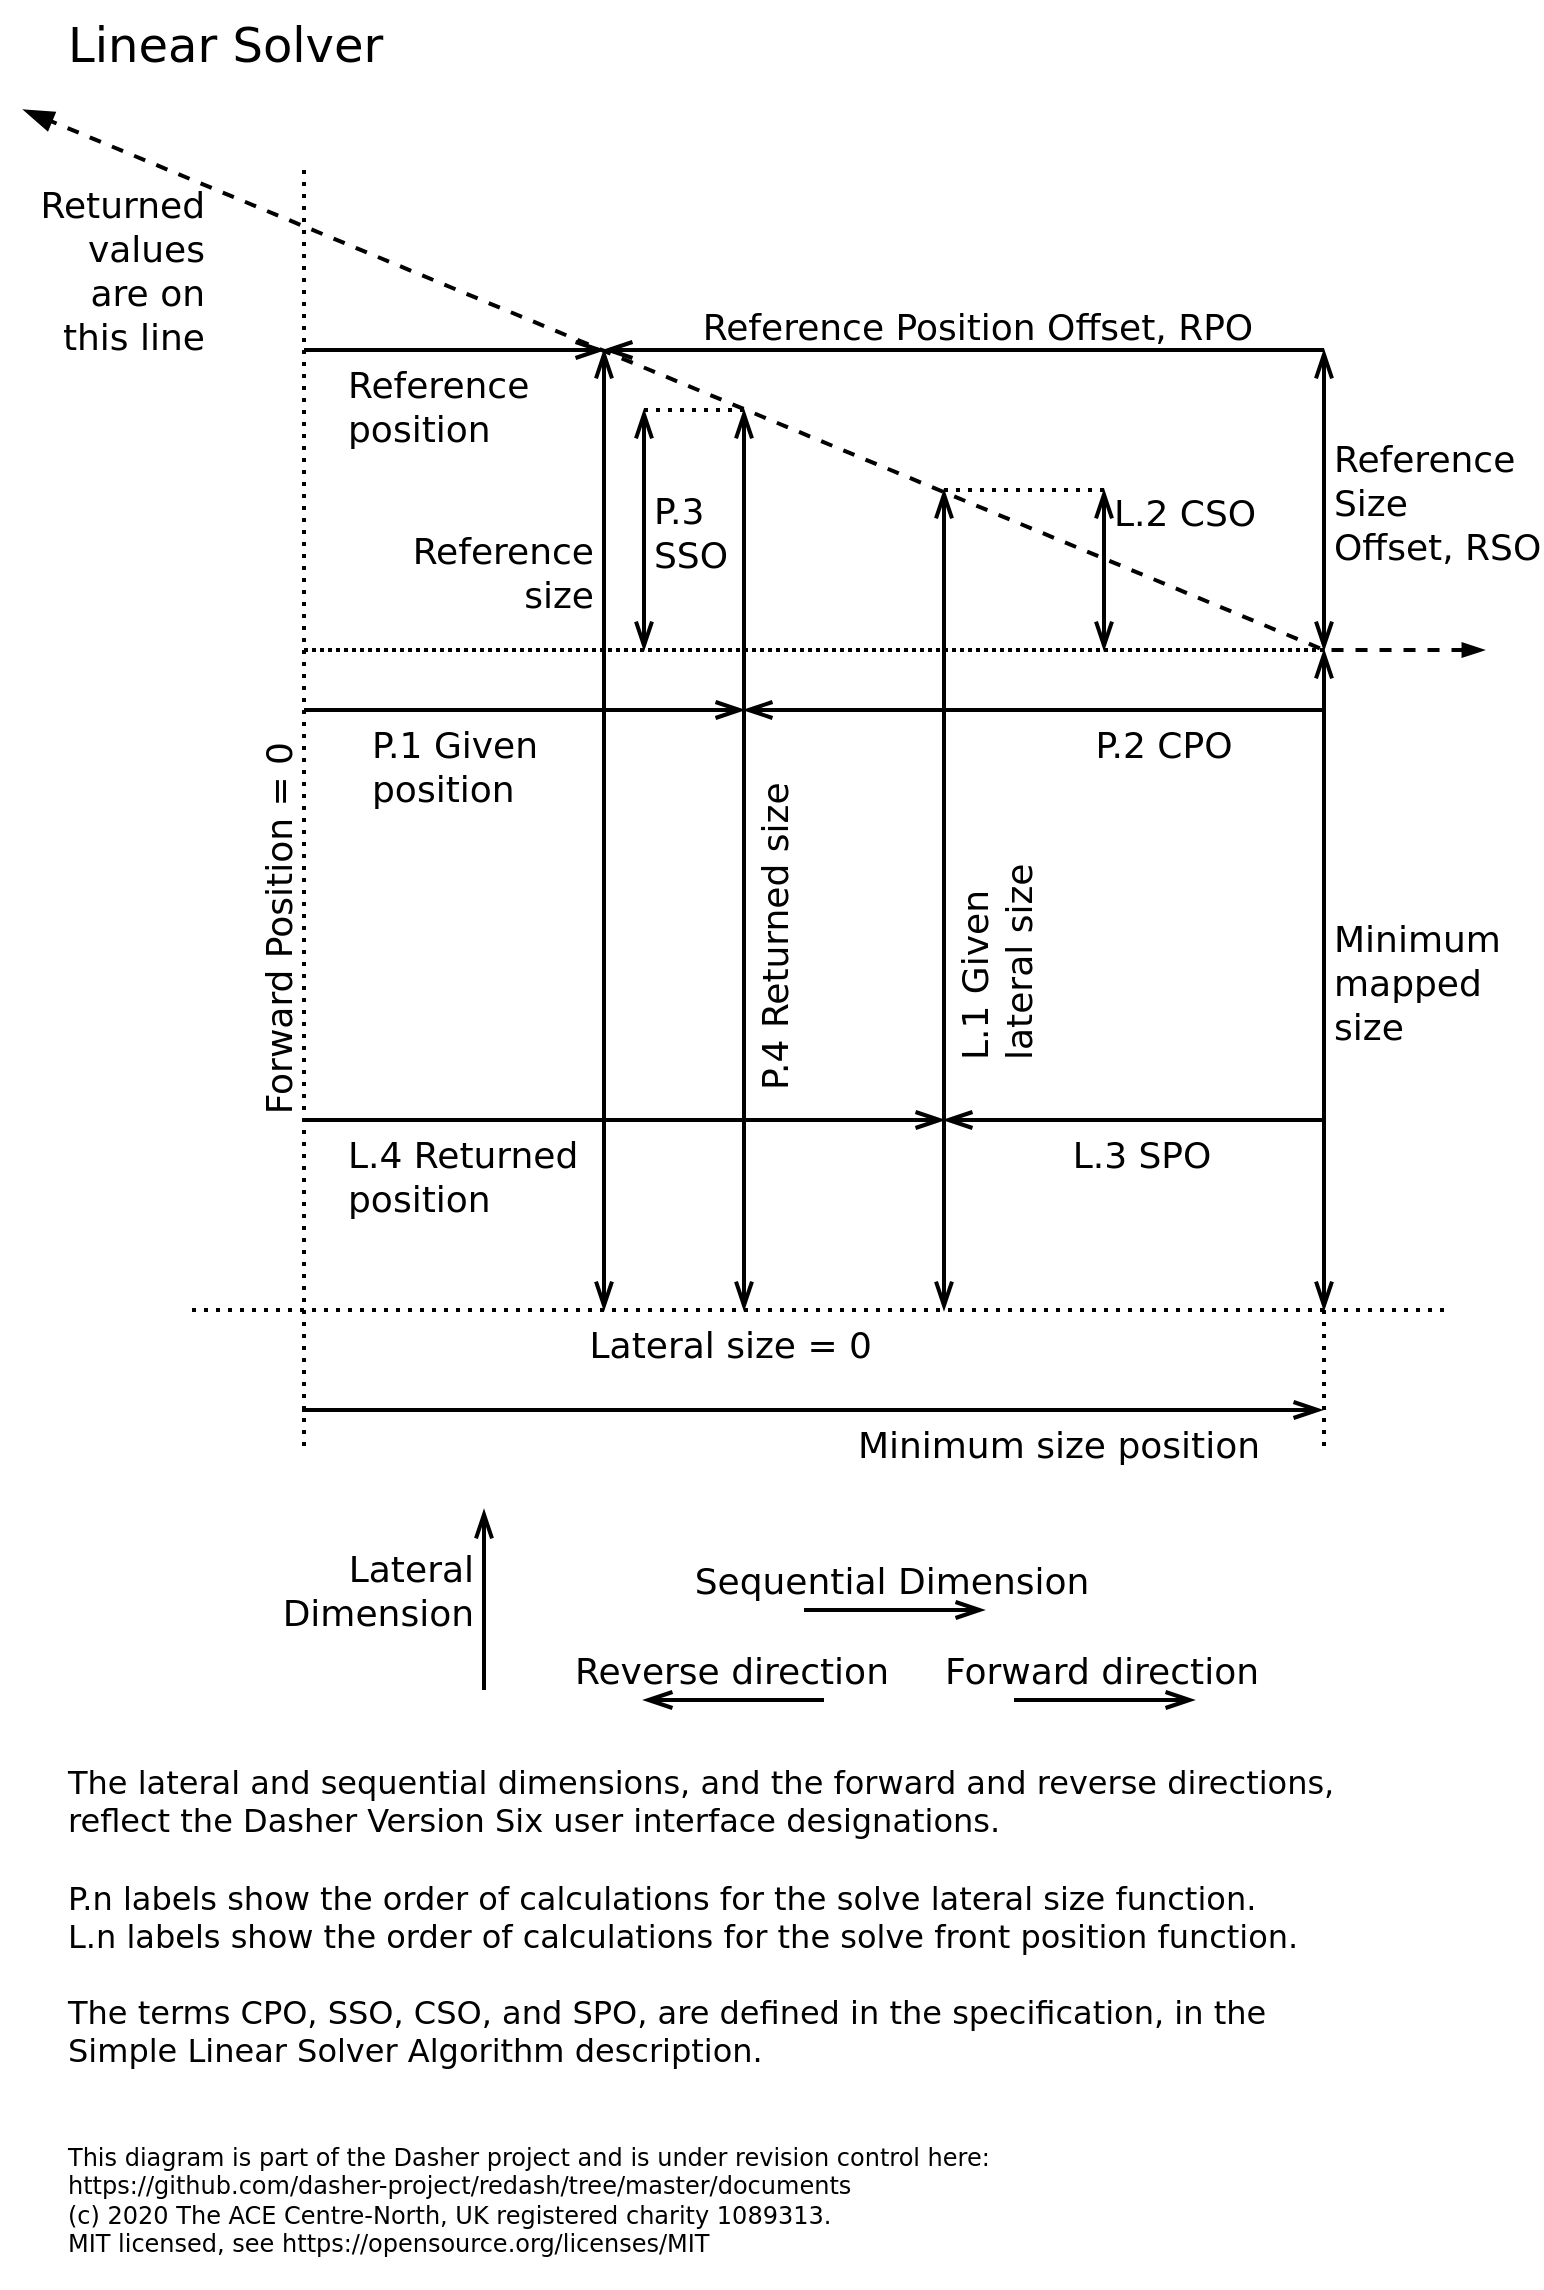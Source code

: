 <mxfile version="13.5.7" type="device"><diagram id="g4gpGZHWIscyPKEU3mQu" name="Page-1"><mxGraphModel dx="849" dy="1317" grid="1" gridSize="10" guides="1" tooltips="1" connect="1" arrows="1" fold="1" page="1" pageScale="1" pageWidth="827" pageHeight="1169" math="0" shadow="0"><root><mxCell id="0"/><mxCell id="1" parent="0"/><mxCell id="ACXhhaMDTXynWgi84yWd-6" value="&lt;font face=&quot;dejavu sans&quot;&gt;Forward Position = 0&lt;/font&gt;" style="endArrow=none;html=1;fontSize=18;strokeWidth=2;endFill=0;endSize=10;labelBackgroundColor=none;spacingTop=0;align=right;rounded=0;elbow=vertical;fontFamily=DejaVu Sans;startArrow=none;startFill=0;strokeColor=#000000;spacing=2;verticalAlign=bottom;horizontal=0;dashed=1;dashPattern=1 2;" parent="1" edge="1"><mxGeometry x="-0.094" width="50" height="50" relative="1" as="geometry"><mxPoint x="160" y="110" as="sourcePoint"/><mxPoint x="160" y="750" as="targetPoint"/><mxPoint as="offset"/></mxGeometry></mxCell><mxCell id="ACXhhaMDTXynWgi84yWd-11" value="Lateral&#10;Dimension" style="endArrow=openThin;fontSize=18;strokeWidth=2;endFill=0;endSize=10;labelBackgroundColor=none;spacingTop=0;align=right;rounded=0;elbow=vertical;fontFamily=DejaVu Sans;startArrow=none;startFill=0;startSize=10;verticalAlign=middle;spacing=5;" parent="1" edge="1"><mxGeometry x="0.111" width="50" height="50" relative="1" as="geometry"><mxPoint x="250" y="870" as="sourcePoint"/><mxPoint x="250" y="780" as="targetPoint"/><mxPoint y="-1" as="offset"/></mxGeometry></mxCell><mxCell id="ACXhhaMDTXynWgi84yWd-14" value="Linear Solver" style="rounded=0;shadow=0;comic=0;labelBackgroundColor=none;strokeWidth=2;fillColor=none;fontFamily=DejaVu Sans;fontSize=24;fontColor=#000000;align=left;arcSize=20;spacingTop=0;spacingLeft=0;spacing=2;spacingBottom=0;spacingRight=0;points=[[0.2, 0], [0.4, 0], [0.6, 0], [0.8, 0], [0.5,1]];strokeColor=none;" parent="1" vertex="1"><mxGeometry x="40" y="25" width="490" height="40" as="geometry"/></mxCell><mxCell id="f4PTZ5k48entD9cV8Xlv-1" value="This diagram is part of the Dasher project and is under revision control here:&#10;https://github.com/dasher-project/redash/tree/master/documents&#10;(c) 2020 The ACE Centre-North, UK registered charity 1089313.&#10;MIT licensed, see https://opensource.org/licenses/MIT&#10;" style="rounded=0;shadow=0;comic=0;labelBackgroundColor=none;strokeWidth=2;fillColor=none;fontFamily=DejaVu Sans;fontSize=12;fontColor=#000000;align=left;arcSize=20;spacingTop=0;spacingLeft=0;spacing=2;spacingBottom=0;spacingRight=0;points=[[0.2, 0], [0.4, 0], [0.6, 0], [0.8, 0], [0.5,1]];strokeColor=none;whiteSpace=wrap;verticalAlign=top;" parent="1" vertex="1"><mxGeometry x="40" y="1090" width="640" height="70" as="geometry"/></mxCell><mxCell id="L3-kGB9mgJet8HXjzUh9-2" value="Sequential Dimension" style="endArrow=openThin;fontSize=18;strokeWidth=2;endFill=0;endSize=10;labelBackgroundColor=none;spacingTop=0;align=center;rounded=0;elbow=vertical;fontFamily=DejaVu Sans;startArrow=none;startFill=0;startSize=10;verticalAlign=bottom;spacing=5;" parent="1" edge="1"><mxGeometry x="-0.027" width="50" height="50" relative="1" as="geometry"><mxPoint x="410" y="830" as="sourcePoint"/><mxPoint x="500" y="830" as="targetPoint"/><mxPoint as="offset"/></mxGeometry></mxCell><mxCell id="WopVADwZLfe_lMqK0201-1" value="The lateral and sequential dimensions, and the forward and reverse directions, reflect the Dasher Version Six user interface designations.&lt;br&gt;&lt;br&gt;P.n labels show the order of calculations for the solve lateral size function.&lt;br&gt;L.n labels show the order of calculations for the solve front position function.&lt;br&gt;&lt;br&gt;The terms CPO, SSO, CSO, and SPO, are defined in the specification, in the Simple Linear Solver Algorithm description." style="rounded=0;shadow=0;comic=0;labelBackgroundColor=none;strokeWidth=2;fillColor=none;fontFamily=DejaVu Sans;fontSize=16;fontColor=#000000;align=left;arcSize=20;spacingTop=0;spacingLeft=0;spacing=2;spacingBottom=0;spacingRight=0;points=[[0.2, 0], [0.4, 0], [0.6, 0], [0.8, 0], [0.5,1]];strokeColor=none;whiteSpace=wrap;verticalAlign=top;html=1;" parent="1" vertex="1"><mxGeometry x="40" y="900" width="640" height="160" as="geometry"/></mxCell><mxCell id="WopVADwZLfe_lMqK0201-2" value="Forward direction" style="endArrow=openThin;fontSize=18;strokeWidth=2;endFill=0;endSize=10;labelBackgroundColor=none;spacingTop=0;align=center;rounded=0;elbow=vertical;fontFamily=DejaVu Sans;startArrow=none;startFill=0;startSize=10;verticalAlign=bottom;spacing=5;" parent="1" edge="1"><mxGeometry x="-0.027" width="50" height="50" relative="1" as="geometry"><mxPoint x="515" y="875" as="sourcePoint"/><mxPoint x="605" y="875" as="targetPoint"/><mxPoint as="offset"/></mxGeometry></mxCell><mxCell id="WopVADwZLfe_lMqK0201-3" value="Reverse direction" style="endArrow=none;fontSize=18;strokeWidth=2;endFill=0;endSize=10;labelBackgroundColor=none;spacingTop=0;align=center;rounded=0;elbow=vertical;fontFamily=DejaVu Sans;startArrow=openThin;startFill=0;startSize=10;verticalAlign=bottom;spacing=5;" parent="1" edge="1"><mxGeometry x="-0.027" width="50" height="50" relative="1" as="geometry"><mxPoint x="330" y="875" as="sourcePoint"/><mxPoint x="420" y="875" as="targetPoint"/><mxPoint as="offset"/></mxGeometry></mxCell><mxCell id="BizhHrUnf_D6rEe2esPo-2" value="Minimum size position" style="endArrow=openThin;fontSize=18;strokeWidth=2;endFill=0;endSize=10;labelBackgroundColor=none;spacingTop=0;align=right;rounded=0;elbow=vertical;fontFamily=DejaVu Sans;startArrow=none;startFill=0;startSize=10;verticalAlign=top;" parent="1" edge="1"><mxGeometry x="0.886" width="50" height="50" relative="1" as="geometry"><mxPoint x="159" y="730" as="sourcePoint"/><mxPoint x="669" y="730" as="targetPoint"/><mxPoint as="offset"/></mxGeometry></mxCell><mxCell id="HtctkJ2ENtSSy-htGcPK-1" value="Minimum&#10;mapped&#10;size" style="endArrow=openThin;fontSize=18;strokeWidth=2;endFill=0;endSize=10;labelBackgroundColor=none;spacingTop=0;align=left;rounded=0;elbow=vertical;fontFamily=DejaVu Sans;startArrow=openThin;startFill=0;startSize=10;verticalAlign=middle;spacing=5;" edge="1" parent="1"><mxGeometry width="50" height="50" relative="1" as="geometry"><mxPoint x="670" y="680" as="sourcePoint"/><mxPoint x="670" y="350" as="targetPoint"/><mxPoint as="offset"/></mxGeometry></mxCell><mxCell id="HtctkJ2ENtSSy-htGcPK-2" value="Reference&#10;size" style="endArrow=openThin;fontSize=18;strokeWidth=2;endFill=0;endSize=10;labelBackgroundColor=none;spacingTop=0;align=right;rounded=0;elbow=vertical;fontFamily=DejaVu Sans;startArrow=openThin;startFill=0;startSize=10;verticalAlign=middle;spacing=5;" edge="1" parent="1"><mxGeometry x="0.542" width="50" height="50" relative="1" as="geometry"><mxPoint x="310" y="680" as="sourcePoint"/><mxPoint x="310" y="200" as="targetPoint"/><mxPoint as="offset"/></mxGeometry></mxCell><mxCell id="HtctkJ2ENtSSy-htGcPK-3" value="Reference&#10;position" style="endArrow=openThin;fontSize=18;strokeWidth=2;endFill=0;endSize=10;labelBackgroundColor=none;spacingTop=0;align=left;rounded=0;elbow=vertical;fontFamily=DejaVu Sans;startArrow=none;startFill=0;startSize=10;verticalAlign=top;" edge="1" parent="1"><mxGeometry x="-0.733" width="50" height="50" relative="1" as="geometry"><mxPoint x="160" y="200" as="sourcePoint"/><mxPoint x="310" y="200" as="targetPoint"/><mxPoint as="offset"/></mxGeometry></mxCell><mxCell id="HtctkJ2ENtSSy-htGcPK-4" value="Returned&#10;values&#10;are on&#10;this line" style="endArrow=blockThin;fontSize=18;strokeWidth=2;endFill=1;endSize=10;labelBackgroundColor=none;spacingTop=0;align=right;rounded=0;elbow=vertical;fontFamily=DejaVu Sans;startArrow=blockThin;startFill=1;dashed=1;labelBorderColor=none;horizontal=1;verticalAlign=top;" edge="1" parent="1"><mxGeometry x="0.753" y="-8" width="50" height="50" relative="1" as="geometry"><mxPoint x="750" y="350" as="sourcePoint"/><mxPoint x="20" y="80" as="targetPoint"/><Array as="points"><mxPoint x="670" y="350"/></Array><mxPoint as="offset"/></mxGeometry></mxCell><mxCell id="HtctkJ2ENtSSy-htGcPK-5" value="P.1 Given&#10;position" style="endArrow=openThin;fontSize=18;strokeWidth=2;endFill=0;endSize=10;labelBackgroundColor=none;spacingTop=0;align=left;rounded=0;elbow=vertical;fontFamily=DejaVu Sans;startArrow=none;startFill=0;startSize=10;verticalAlign=top;" edge="1" parent="1"><mxGeometry x="-0.708" width="50" height="50" relative="1" as="geometry"><mxPoint x="160" y="380" as="sourcePoint"/><mxPoint x="380" y="380" as="targetPoint"/><mxPoint as="offset"/></mxGeometry></mxCell><mxCell id="HtctkJ2ENtSSy-htGcPK-6" value="&lt;font face=&quot;dejavu sans&quot;&gt;Lateral size = 0&lt;/font&gt;" style="endArrow=none;html=1;fontSize=18;strokeWidth=2;endFill=0;endSize=10;labelBackgroundColor=none;spacingTop=0;align=right;rounded=0;elbow=vertical;fontFamily=DejaVu Sans;startArrow=none;startFill=0;strokeColor=#000000;spacing=2;verticalAlign=top;horizontal=1;dashed=1;dashPattern=1 2;" edge="1" parent="1"><mxGeometry x="-0.094" width="50" height="50" relative="1" as="geometry"><mxPoint x="730" y="680" as="sourcePoint"/><mxPoint x="100" y="680" as="targetPoint"/><mxPoint as="offset"/></mxGeometry></mxCell><mxCell id="HtctkJ2ENtSSy-htGcPK-7" value="P.2 CPO" style="endArrow=openThin;fontSize=18;strokeWidth=2;endFill=0;endSize=10;labelBackgroundColor=#ffffff;spacingTop=0;align=center;rounded=0;elbow=vertical;fontFamily=DejaVu Sans;startArrow=none;startFill=0;startSize=10;verticalAlign=top;labelBorderColor=none;" edge="1" parent="1"><mxGeometry x="-0.448" width="50" height="50" relative="1" as="geometry"><mxPoint x="670" y="380" as="sourcePoint"/><mxPoint x="380" y="380" as="targetPoint"/><mxPoint as="offset"/></mxGeometry></mxCell><mxCell id="HtctkJ2ENtSSy-htGcPK-8" value="P.3&#10;SSO" style="endArrow=openThin;fontSize=18;strokeWidth=2;endFill=0;endSize=10;labelBackgroundColor=none;spacingTop=0;align=left;rounded=0;elbow=vertical;fontFamily=DejaVu Sans;startArrow=openThin;startFill=0;startSize=10;verticalAlign=middle;spacing=5;" edge="1" parent="1"><mxGeometry width="50" height="50" relative="1" as="geometry"><mxPoint x="330" y="350" as="sourcePoint"/><mxPoint x="330" y="230" as="targetPoint"/><mxPoint as="offset"/></mxGeometry></mxCell><mxCell id="HtctkJ2ENtSSy-htGcPK-9" value="" style="endArrow=none;html=1;fontSize=18;strokeWidth=2;endFill=0;endSize=10;labelBackgroundColor=none;spacingTop=0;align=right;rounded=0;elbow=vertical;fontFamily=DejaVu Sans;startArrow=none;startFill=0;strokeColor=#000000;spacing=2;verticalAlign=top;horizontal=1;dashed=1;dashPattern=1 1;" edge="1" parent="1"><mxGeometry x="-0.094" width="50" height="50" relative="1" as="geometry"><mxPoint x="670" y="350" as="sourcePoint"/><mxPoint x="160" y="350" as="targetPoint"/><mxPoint as="offset"/></mxGeometry></mxCell><mxCell id="HtctkJ2ENtSSy-htGcPK-11" value="P.4 Returned size" style="endArrow=openThin;fontSize=18;strokeWidth=2;endFill=0;endSize=10;labelBackgroundColor=none;spacingTop=0;align=left;rounded=0;elbow=vertical;fontFamily=DejaVu Sans;startArrow=openThin;startFill=0;startSize=10;verticalAlign=top;spacing=5;horizontal=0;" edge="1" parent="1"><mxGeometry x="-0.467" width="50" height="50" relative="1" as="geometry"><mxPoint x="380" y="680" as="sourcePoint"/><mxPoint x="380" y="230" as="targetPoint"/><mxPoint as="offset"/></mxGeometry></mxCell><mxCell id="HtctkJ2ENtSSy-htGcPK-12" value="" style="endArrow=none;html=1;fontSize=18;strokeWidth=2;endFill=0;endSize=10;labelBackgroundColor=none;spacingTop=0;align=right;rounded=0;elbow=vertical;fontFamily=DejaVu Sans;startArrow=none;startFill=0;strokeColor=#000000;spacing=2;verticalAlign=top;horizontal=1;dashed=1;dashPattern=1 2;" edge="1" parent="1"><mxGeometry x="-0.094" width="50" height="50" relative="1" as="geometry"><mxPoint x="330" y="230" as="sourcePoint"/><mxPoint x="380" y="230" as="targetPoint"/><mxPoint as="offset"/></mxGeometry></mxCell><mxCell id="HtctkJ2ENtSSy-htGcPK-13" value="Reference Position Offset, RPO" style="endArrow=openThin;fontSize=18;strokeWidth=2;endFill=0;endSize=10;labelBackgroundColor=none;spacingTop=0;align=center;rounded=0;elbow=vertical;fontFamily=DejaVu Sans;startArrow=none;startFill=0;startSize=10;verticalAlign=bottom;" edge="1" parent="1"><mxGeometry x="-0.04" width="50" height="50" relative="1" as="geometry"><mxPoint x="670" y="200" as="sourcePoint"/><mxPoint x="310" y="200" as="targetPoint"/><mxPoint as="offset"/></mxGeometry></mxCell><mxCell id="HtctkJ2ENtSSy-htGcPK-14" value="Reference&#10;Size&#10;Offset, RSO" style="endArrow=openThin;fontSize=18;strokeWidth=2;endFill=0;endSize=10;labelBackgroundColor=none;spacingTop=0;align=left;rounded=0;elbow=vertical;fontFamily=DejaVu Sans;startArrow=openThin;startFill=0;startSize=10;verticalAlign=middle;spacing=5;" edge="1" parent="1"><mxGeometry width="50" height="50" relative="1" as="geometry"><mxPoint x="670" y="350" as="sourcePoint"/><mxPoint x="670" y="200" as="targetPoint"/><mxPoint as="offset"/></mxGeometry></mxCell><mxCell id="HtctkJ2ENtSSy-htGcPK-15" value="L.1 Given&#10;lateral size" style="endArrow=openThin;fontSize=18;strokeWidth=2;endFill=0;endSize=10;labelBackgroundColor=none;spacingTop=0;align=left;rounded=0;elbow=vertical;fontFamily=DejaVu Sans;startArrow=openThin;startFill=0;startSize=10;verticalAlign=top;spacing=5;horizontal=0;" edge="1" parent="1"><mxGeometry x="-0.341" width="50" height="50" relative="1" as="geometry"><mxPoint x="480" y="680" as="sourcePoint"/><mxPoint x="480" y="270" as="targetPoint"/><mxPoint as="offset"/></mxGeometry></mxCell><mxCell id="HtctkJ2ENtSSy-htGcPK-16" value="L.2 CSO" style="endArrow=openThin;fontSize=18;strokeWidth=2;endFill=0;endSize=10;labelBackgroundColor=none;spacingTop=0;align=left;rounded=0;elbow=vertical;fontFamily=DejaVu Sans;startArrow=openThin;startFill=0;startSize=10;verticalAlign=middle;spacing=5;" edge="1" parent="1"><mxGeometry x="0.75" width="50" height="50" relative="1" as="geometry"><mxPoint x="560" y="350" as="sourcePoint"/><mxPoint x="560" y="270" as="targetPoint"/><mxPoint as="offset"/></mxGeometry></mxCell><mxCell id="HtctkJ2ENtSSy-htGcPK-17" value="" style="endArrow=none;html=1;fontSize=18;strokeWidth=2;endFill=0;endSize=10;labelBackgroundColor=none;spacingTop=0;align=right;rounded=0;elbow=vertical;fontFamily=DejaVu Sans;startArrow=none;startFill=0;strokeColor=#000000;spacing=2;verticalAlign=top;horizontal=1;dashed=1;dashPattern=1 2;" edge="1" parent="1"><mxGeometry x="-0.094" width="50" height="50" relative="1" as="geometry"><mxPoint x="480" y="270" as="sourcePoint"/><mxPoint x="560" y="270" as="targetPoint"/><mxPoint as="offset"/></mxGeometry></mxCell><mxCell id="HtctkJ2ENtSSy-htGcPK-18" value="L.4 Returned&#10;position" style="endArrow=openThin;fontSize=18;strokeWidth=2;endFill=0;endSize=10;labelBackgroundColor=none;spacingTop=0;align=left;rounded=0;elbow=vertical;fontFamily=DejaVu Sans;startArrow=none;startFill=0;startSize=10;verticalAlign=top;" edge="1" parent="1"><mxGeometry x="-0.875" width="50" height="50" relative="1" as="geometry"><mxPoint x="160" y="585" as="sourcePoint"/><mxPoint x="480" y="585" as="targetPoint"/><mxPoint as="offset"/></mxGeometry></mxCell><mxCell id="HtctkJ2ENtSSy-htGcPK-19" value="L.3 SPO" style="endArrow=openThin;fontSize=18;strokeWidth=2;endFill=0;endSize=10;labelBackgroundColor=none;spacingTop=0;align=center;rounded=0;elbow=vertical;fontFamily=DejaVu Sans;startArrow=none;startFill=0;startSize=10;verticalAlign=top;" edge="1" parent="1"><mxGeometry x="-0.04" width="50" height="50" relative="1" as="geometry"><mxPoint x="670" y="585" as="sourcePoint"/><mxPoint x="480" y="585" as="targetPoint"/><mxPoint as="offset"/></mxGeometry></mxCell><mxCell id="HtctkJ2ENtSSy-htGcPK-20" value="" style="endArrow=none;html=1;fontSize=18;strokeWidth=2;endFill=0;endSize=10;labelBackgroundColor=none;spacingTop=0;align=right;rounded=0;elbow=vertical;fontFamily=DejaVu Sans;startArrow=none;startFill=0;strokeColor=#000000;spacing=2;verticalAlign=top;horizontal=1;dashed=1;dashPattern=1 2;" edge="1" parent="1"><mxGeometry x="-0.094" width="50" height="50" relative="1" as="geometry"><mxPoint x="670" y="680" as="sourcePoint"/><mxPoint x="670" y="750" as="targetPoint"/><mxPoint as="offset"/></mxGeometry></mxCell></root></mxGraphModel></diagram></mxfile>